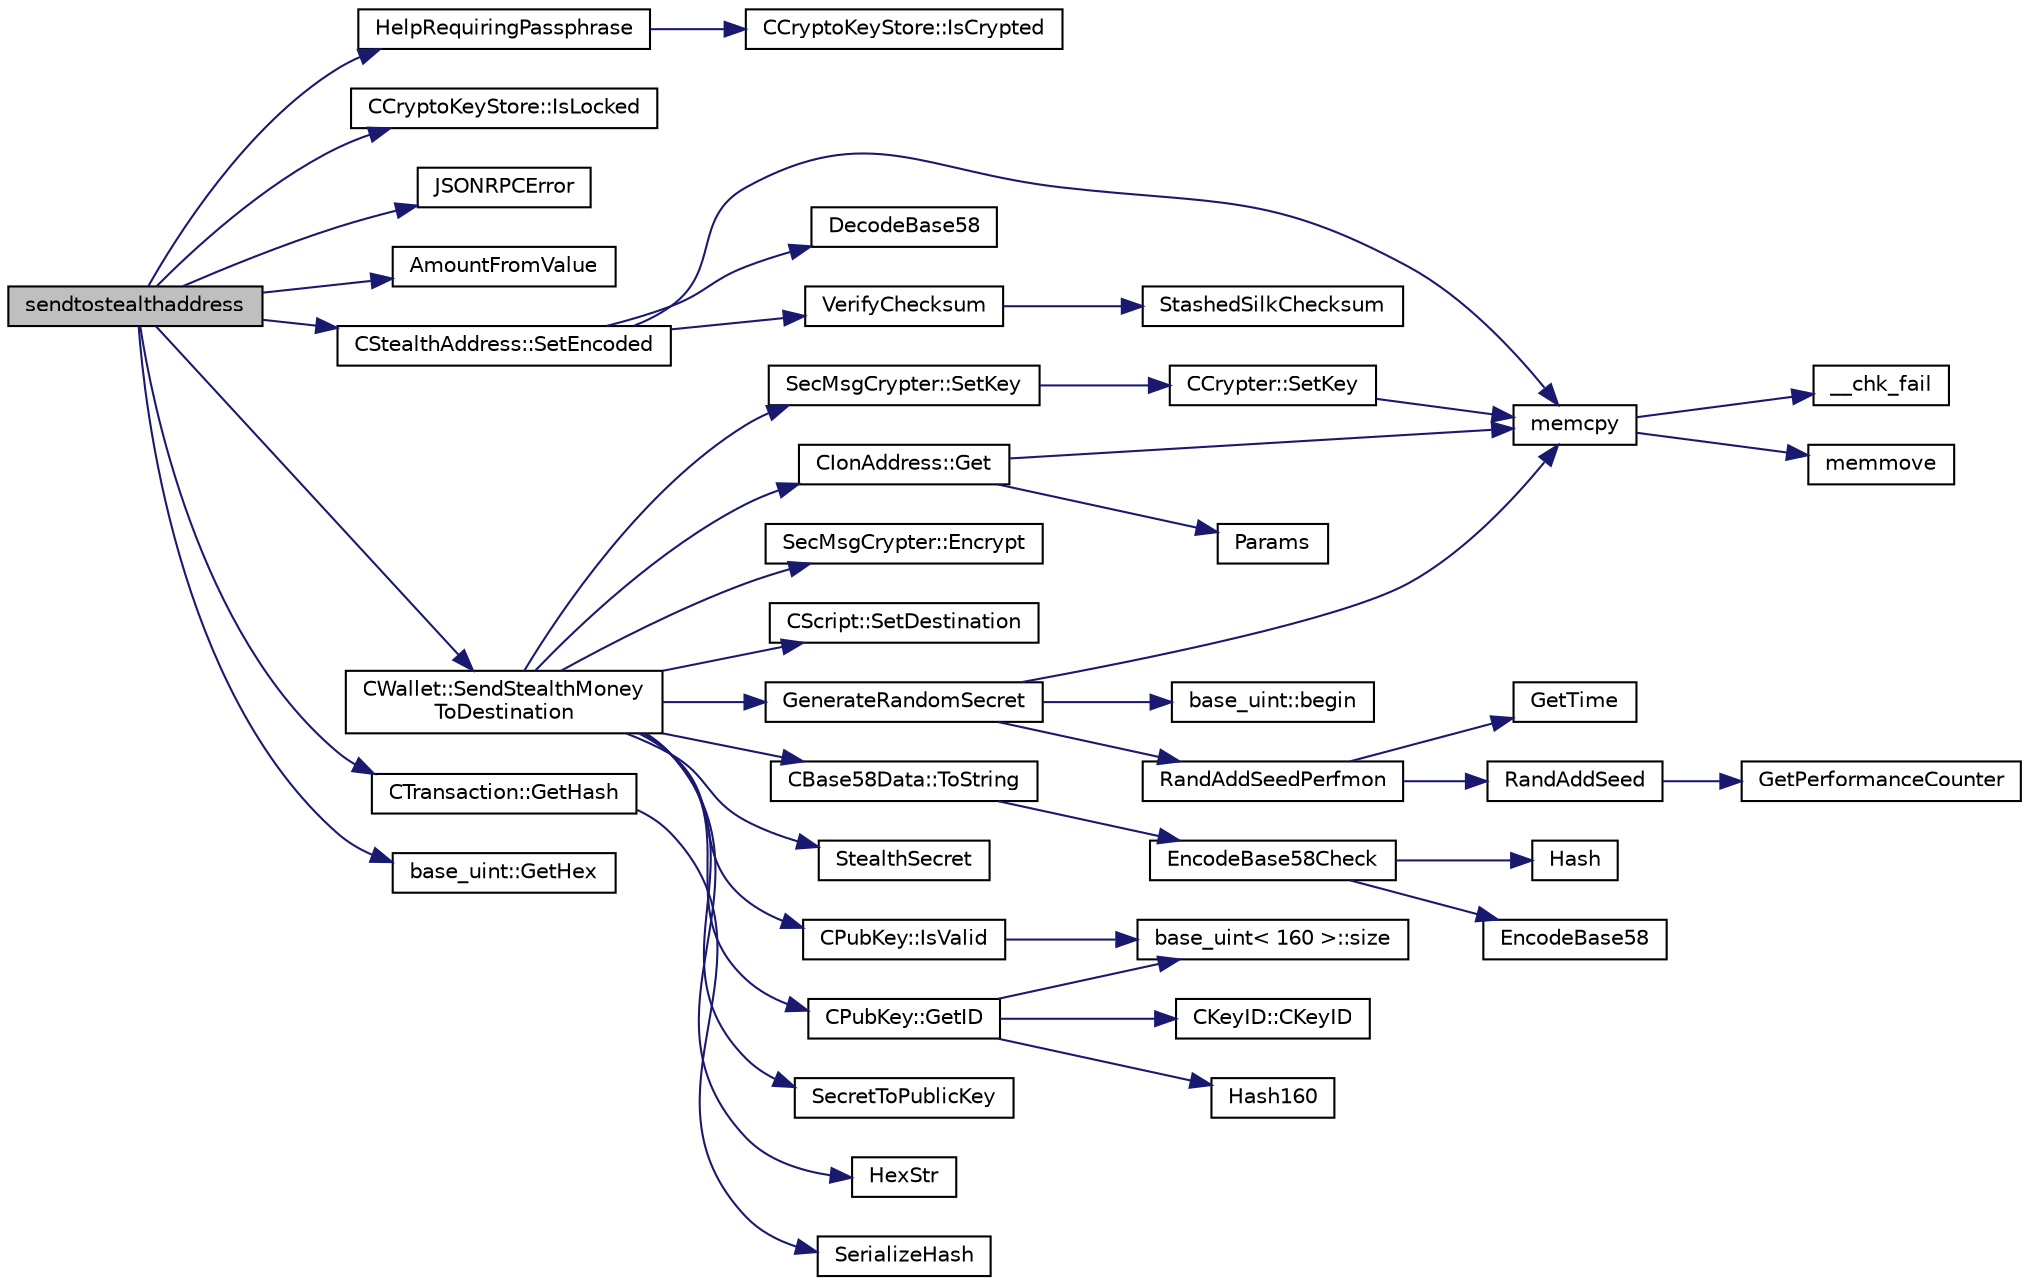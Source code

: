digraph "sendtostealthaddress"
{
  edge [fontname="Helvetica",fontsize="10",labelfontname="Helvetica",labelfontsize="10"];
  node [fontname="Helvetica",fontsize="10",shape=record];
  rankdir="LR";
  Node985 [label="sendtostealthaddress",height=0.2,width=0.4,color="black", fillcolor="grey75", style="filled", fontcolor="black"];
  Node985 -> Node986 [color="midnightblue",fontsize="10",style="solid",fontname="Helvetica"];
  Node986 [label="HelpRequiringPassphrase",height=0.2,width=0.4,color="black", fillcolor="white", style="filled",URL="$df/d1d/rpcwallet_8cpp.html#abcfbb0ad9335791f2832c01209b8f12d"];
  Node986 -> Node987 [color="midnightblue",fontsize="10",style="solid",fontname="Helvetica"];
  Node987 [label="CCryptoKeyStore::IsCrypted",height=0.2,width=0.4,color="black", fillcolor="white", style="filled",URL="$db/dad/class_c_crypto_key_store.html#acc8fed44366c98fb481333ca6e867088"];
  Node985 -> Node988 [color="midnightblue",fontsize="10",style="solid",fontname="Helvetica"];
  Node988 [label="CCryptoKeyStore::IsLocked",height=0.2,width=0.4,color="black", fillcolor="white", style="filled",URL="$db/dad/class_c_crypto_key_store.html#a52919fa284a3aa10f1b4bd6018b6dbee"];
  Node985 -> Node989 [color="midnightblue",fontsize="10",style="solid",fontname="Helvetica"];
  Node989 [label="JSONRPCError",height=0.2,width=0.4,color="black", fillcolor="white", style="filled",URL="$d2/d30/rpcprotocol_8cpp.html#a17b1bb111ab339efc951929834766039"];
  Node985 -> Node990 [color="midnightblue",fontsize="10",style="solid",fontname="Helvetica"];
  Node990 [label="AmountFromValue",height=0.2,width=0.4,color="black", fillcolor="white", style="filled",URL="$d6/d76/rpcserver_8cpp.html#a24a3c6bbc75f2c852a8e7a00df4b2970"];
  Node985 -> Node991 [color="midnightblue",fontsize="10",style="solid",fontname="Helvetica"];
  Node991 [label="CStealthAddress::SetEncoded",height=0.2,width=0.4,color="black", fillcolor="white", style="filled",URL="$d6/d37/class_c_stealth_address.html#aa3f4655dced125bf698c208b6e7ac4b8"];
  Node991 -> Node992 [color="midnightblue",fontsize="10",style="solid",fontname="Helvetica"];
  Node992 [label="DecodeBase58",height=0.2,width=0.4,color="black", fillcolor="white", style="filled",URL="$db/d9c/base58_8cpp.html#a0f74d1d6e7e982cad4b0e538acea4538",tooltip="Decode a base58-encoded string (psz) into a byte vector (vchRet). "];
  Node991 -> Node993 [color="midnightblue",fontsize="10",style="solid",fontname="Helvetica"];
  Node993 [label="VerifyChecksum",height=0.2,width=0.4,color="black", fillcolor="white", style="filled",URL="$db/d2d/stealth_8cpp.html#a5ff6f6775db5f747f5088c7ef8264b74"];
  Node993 -> Node994 [color="midnightblue",fontsize="10",style="solid",fontname="Helvetica"];
  Node994 [label="StashedSilkChecksum",height=0.2,width=0.4,color="black", fillcolor="white", style="filled",URL="$db/d2d/stealth_8cpp.html#abb79a3b98a10b85daf3f3ff35c1cbfa8"];
  Node991 -> Node995 [color="midnightblue",fontsize="10",style="solid",fontname="Helvetica"];
  Node995 [label="memcpy",height=0.2,width=0.4,color="black", fillcolor="white", style="filled",URL="$d5/d9f/glibc__compat_8cpp.html#a0f46826ab0466591e136db24394923cf"];
  Node995 -> Node996 [color="midnightblue",fontsize="10",style="solid",fontname="Helvetica"];
  Node996 [label="memmove",height=0.2,width=0.4,color="black", fillcolor="white", style="filled",URL="$d5/d9f/glibc__compat_8cpp.html#a9778d49e9029dd75bc53ecbbf9f5e9a1"];
  Node995 -> Node997 [color="midnightblue",fontsize="10",style="solid",fontname="Helvetica"];
  Node997 [label="__chk_fail",height=0.2,width=0.4,color="black", fillcolor="white", style="filled",URL="$d5/d9f/glibc__compat_8cpp.html#a424ac71631da5ada2976630ff67051d1"];
  Node985 -> Node998 [color="midnightblue",fontsize="10",style="solid",fontname="Helvetica"];
  Node998 [label="CWallet::SendStealthMoney\lToDestination",height=0.2,width=0.4,color="black", fillcolor="white", style="filled",URL="$d2/de5/class_c_wallet.html#afce932bf3aa678046ab75eccff004858"];
  Node998 -> Node999 [color="midnightblue",fontsize="10",style="solid",fontname="Helvetica"];
  Node999 [label="GenerateRandomSecret",height=0.2,width=0.4,color="black", fillcolor="white", style="filled",URL="$db/d2d/stealth_8cpp.html#ab09bf0ded4faa17a866c79087b0b20a8"];
  Node999 -> Node1000 [color="midnightblue",fontsize="10",style="solid",fontname="Helvetica"];
  Node1000 [label="RandAddSeedPerfmon",height=0.2,width=0.4,color="black", fillcolor="white", style="filled",URL="$df/d2d/util_8cpp.html#a786af12a87491f8dc24351d93b9833b6"];
  Node1000 -> Node1001 [color="midnightblue",fontsize="10",style="solid",fontname="Helvetica"];
  Node1001 [label="RandAddSeed",height=0.2,width=0.4,color="black", fillcolor="white", style="filled",URL="$df/d2d/util_8cpp.html#ab699fbdf803610a4e2060fd87787f7e0"];
  Node1001 -> Node1002 [color="midnightblue",fontsize="10",style="solid",fontname="Helvetica"];
  Node1002 [label="GetPerformanceCounter",height=0.2,width=0.4,color="black", fillcolor="white", style="filled",URL="$d8/d3c/util_8h.html#acd4d9988b9bb3f31fddf72a34b2bc37f"];
  Node1000 -> Node1003 [color="midnightblue",fontsize="10",style="solid",fontname="Helvetica"];
  Node1003 [label="GetTime",height=0.2,width=0.4,color="black", fillcolor="white", style="filled",URL="$df/d2d/util_8cpp.html#a46fac5fba8ba905b5f9acb364f5d8c6f"];
  Node999 -> Node1004 [color="midnightblue",fontsize="10",style="solid",fontname="Helvetica"];
  Node1004 [label="base_uint::begin",height=0.2,width=0.4,color="black", fillcolor="white", style="filled",URL="$da/df7/classbase__uint.html#aaa32054bf4e8fbb31d54a75f6065174d"];
  Node999 -> Node995 [color="midnightblue",fontsize="10",style="solid",fontname="Helvetica"];
  Node998 -> Node1005 [color="midnightblue",fontsize="10",style="solid",fontname="Helvetica"];
  Node1005 [label="StealthSecret",height=0.2,width=0.4,color="black", fillcolor="white", style="filled",URL="$db/d2d/stealth_8cpp.html#a855232bf5220ad0159c57e75887a60db"];
  Node998 -> Node1006 [color="midnightblue",fontsize="10",style="solid",fontname="Helvetica"];
  Node1006 [label="CPubKey::IsValid",height=0.2,width=0.4,color="black", fillcolor="white", style="filled",URL="$da/d4e/class_c_pub_key.html#a4fa94293cf8577fd039b9a133f6c7f30"];
  Node1006 -> Node1007 [color="midnightblue",fontsize="10",style="solid",fontname="Helvetica"];
  Node1007 [label="base_uint\< 160 \>::size",height=0.2,width=0.4,color="black", fillcolor="white", style="filled",URL="$da/df7/classbase__uint.html#a1f49b034e686269601ea89b0319b8004"];
  Node998 -> Node1008 [color="midnightblue",fontsize="10",style="solid",fontname="Helvetica"];
  Node1008 [label="CPubKey::GetID",height=0.2,width=0.4,color="black", fillcolor="white", style="filled",URL="$da/d4e/class_c_pub_key.html#a2675f7e6f72eff68e7a5227289feb021"];
  Node1008 -> Node1009 [color="midnightblue",fontsize="10",style="solid",fontname="Helvetica"];
  Node1009 [label="CKeyID::CKeyID",height=0.2,width=0.4,color="black", fillcolor="white", style="filled",URL="$dd/d88/class_c_key_i_d.html#a01dbd3c37820a2ffe89d106c6a7cf53d"];
  Node1008 -> Node1010 [color="midnightblue",fontsize="10",style="solid",fontname="Helvetica"];
  Node1010 [label="Hash160",height=0.2,width=0.4,color="black", fillcolor="white", style="filled",URL="$db/dfb/hash_8h.html#a4490f70ddae16e9e48460a0416a48a6b"];
  Node1008 -> Node1007 [color="midnightblue",fontsize="10",style="solid",fontname="Helvetica"];
  Node998 -> Node1011 [color="midnightblue",fontsize="10",style="solid",fontname="Helvetica"];
  Node1011 [label="SecretToPublicKey",height=0.2,width=0.4,color="black", fillcolor="white", style="filled",URL="$db/d2d/stealth_8cpp.html#a002000940ba18203d651e6d83164c0e7"];
  Node998 -> Node1012 [color="midnightblue",fontsize="10",style="solid",fontname="Helvetica"];
  Node1012 [label="HexStr",height=0.2,width=0.4,color="black", fillcolor="white", style="filled",URL="$d8/d3c/util_8h.html#ace13a819ca4e98c22847d26b3b357e75"];
  Node998 -> Node1013 [color="midnightblue",fontsize="10",style="solid",fontname="Helvetica"];
  Node1013 [label="CBase58Data::ToString",height=0.2,width=0.4,color="black", fillcolor="white", style="filled",URL="$d2/d08/class_c_base58_data.html#a7dc91af403ca02694b3247b15604e220"];
  Node1013 -> Node1014 [color="midnightblue",fontsize="10",style="solid",fontname="Helvetica"];
  Node1014 [label="EncodeBase58Check",height=0.2,width=0.4,color="black", fillcolor="white", style="filled",URL="$db/d9c/base58_8cpp.html#ace9a5807ee51604f33044339f073ec76",tooltip="Encode a byte vector into a base58-encoded string, including checksum. "];
  Node1014 -> Node1015 [color="midnightblue",fontsize="10",style="solid",fontname="Helvetica"];
  Node1015 [label="Hash",height=0.2,width=0.4,color="black", fillcolor="white", style="filled",URL="$db/dfb/hash_8h.html#ab3f6c437460137530d86e09c2c102e99"];
  Node1014 -> Node1016 [color="midnightblue",fontsize="10",style="solid",fontname="Helvetica"];
  Node1016 [label="EncodeBase58",height=0.2,width=0.4,color="black", fillcolor="white", style="filled",URL="$db/d9c/base58_8cpp.html#a8d6f0e9d5df175b4966dcede31dc90ad",tooltip="Encode a byte sequence as a base58-encoded string. "];
  Node998 -> Node1017 [color="midnightblue",fontsize="10",style="solid",fontname="Helvetica"];
  Node1017 [label="SecMsgCrypter::SetKey",height=0.2,width=0.4,color="black", fillcolor="white", style="filled",URL="$dc/dd6/class_sec_msg_crypter.html#a16056670b845c1e9fc28232feee9efd5"];
  Node1017 -> Node1018 [color="midnightblue",fontsize="10",style="solid",fontname="Helvetica"];
  Node1018 [label="CCrypter::SetKey",height=0.2,width=0.4,color="black", fillcolor="white", style="filled",URL="$d7/d89/class_c_crypter.html#a0d948dd4796e2420e1dd9c1ddbf7974e"];
  Node1018 -> Node995 [color="midnightblue",fontsize="10",style="solid",fontname="Helvetica"];
  Node998 -> Node1019 [color="midnightblue",fontsize="10",style="solid",fontname="Helvetica"];
  Node1019 [label="SecMsgCrypter::Encrypt",height=0.2,width=0.4,color="black", fillcolor="white", style="filled",URL="$dc/dd6/class_sec_msg_crypter.html#abcd38cca1e7e04486ea959d71465da09"];
  Node998 -> Node1020 [color="midnightblue",fontsize="10",style="solid",fontname="Helvetica"];
  Node1020 [label="CScript::SetDestination",height=0.2,width=0.4,color="black", fillcolor="white", style="filled",URL="$d9/d4b/class_c_script.html#ad1b5a9077241aa06116040c4f1b7c31e"];
  Node998 -> Node1021 [color="midnightblue",fontsize="10",style="solid",fontname="Helvetica"];
  Node1021 [label="CIonAddress::Get",height=0.2,width=0.4,color="black", fillcolor="white", style="filled",URL="$d1/de4/class_c_ion_address.html#aa70f9899f0a3cf37e4a87483db5cf99d"];
  Node1021 -> Node995 [color="midnightblue",fontsize="10",style="solid",fontname="Helvetica"];
  Node1021 -> Node1022 [color="midnightblue",fontsize="10",style="solid",fontname="Helvetica"];
  Node1022 [label="Params",height=0.2,width=0.4,color="black", fillcolor="white", style="filled",URL="$df/dbf/chainparams_8cpp.html#ace5c5b706d71a324a417dd2db394fd4a",tooltip="Return the currently selected parameters. "];
  Node985 -> Node1023 [color="midnightblue",fontsize="10",style="solid",fontname="Helvetica"];
  Node1023 [label="CTransaction::GetHash",height=0.2,width=0.4,color="black", fillcolor="white", style="filled",URL="$df/d43/class_c_transaction.html#a0b46d80e82ca324e82c2ce3fc1492bfa"];
  Node1023 -> Node1024 [color="midnightblue",fontsize="10",style="solid",fontname="Helvetica"];
  Node1024 [label="SerializeHash",height=0.2,width=0.4,color="black", fillcolor="white", style="filled",URL="$db/dfb/hash_8h.html#a6de694e43f17c62025c6883965b65e63"];
  Node985 -> Node1025 [color="midnightblue",fontsize="10",style="solid",fontname="Helvetica"];
  Node1025 [label="base_uint::GetHex",height=0.2,width=0.4,color="black", fillcolor="white", style="filled",URL="$da/df7/classbase__uint.html#ae5e7b7481de91ebead20eebd5d685441"];
}
